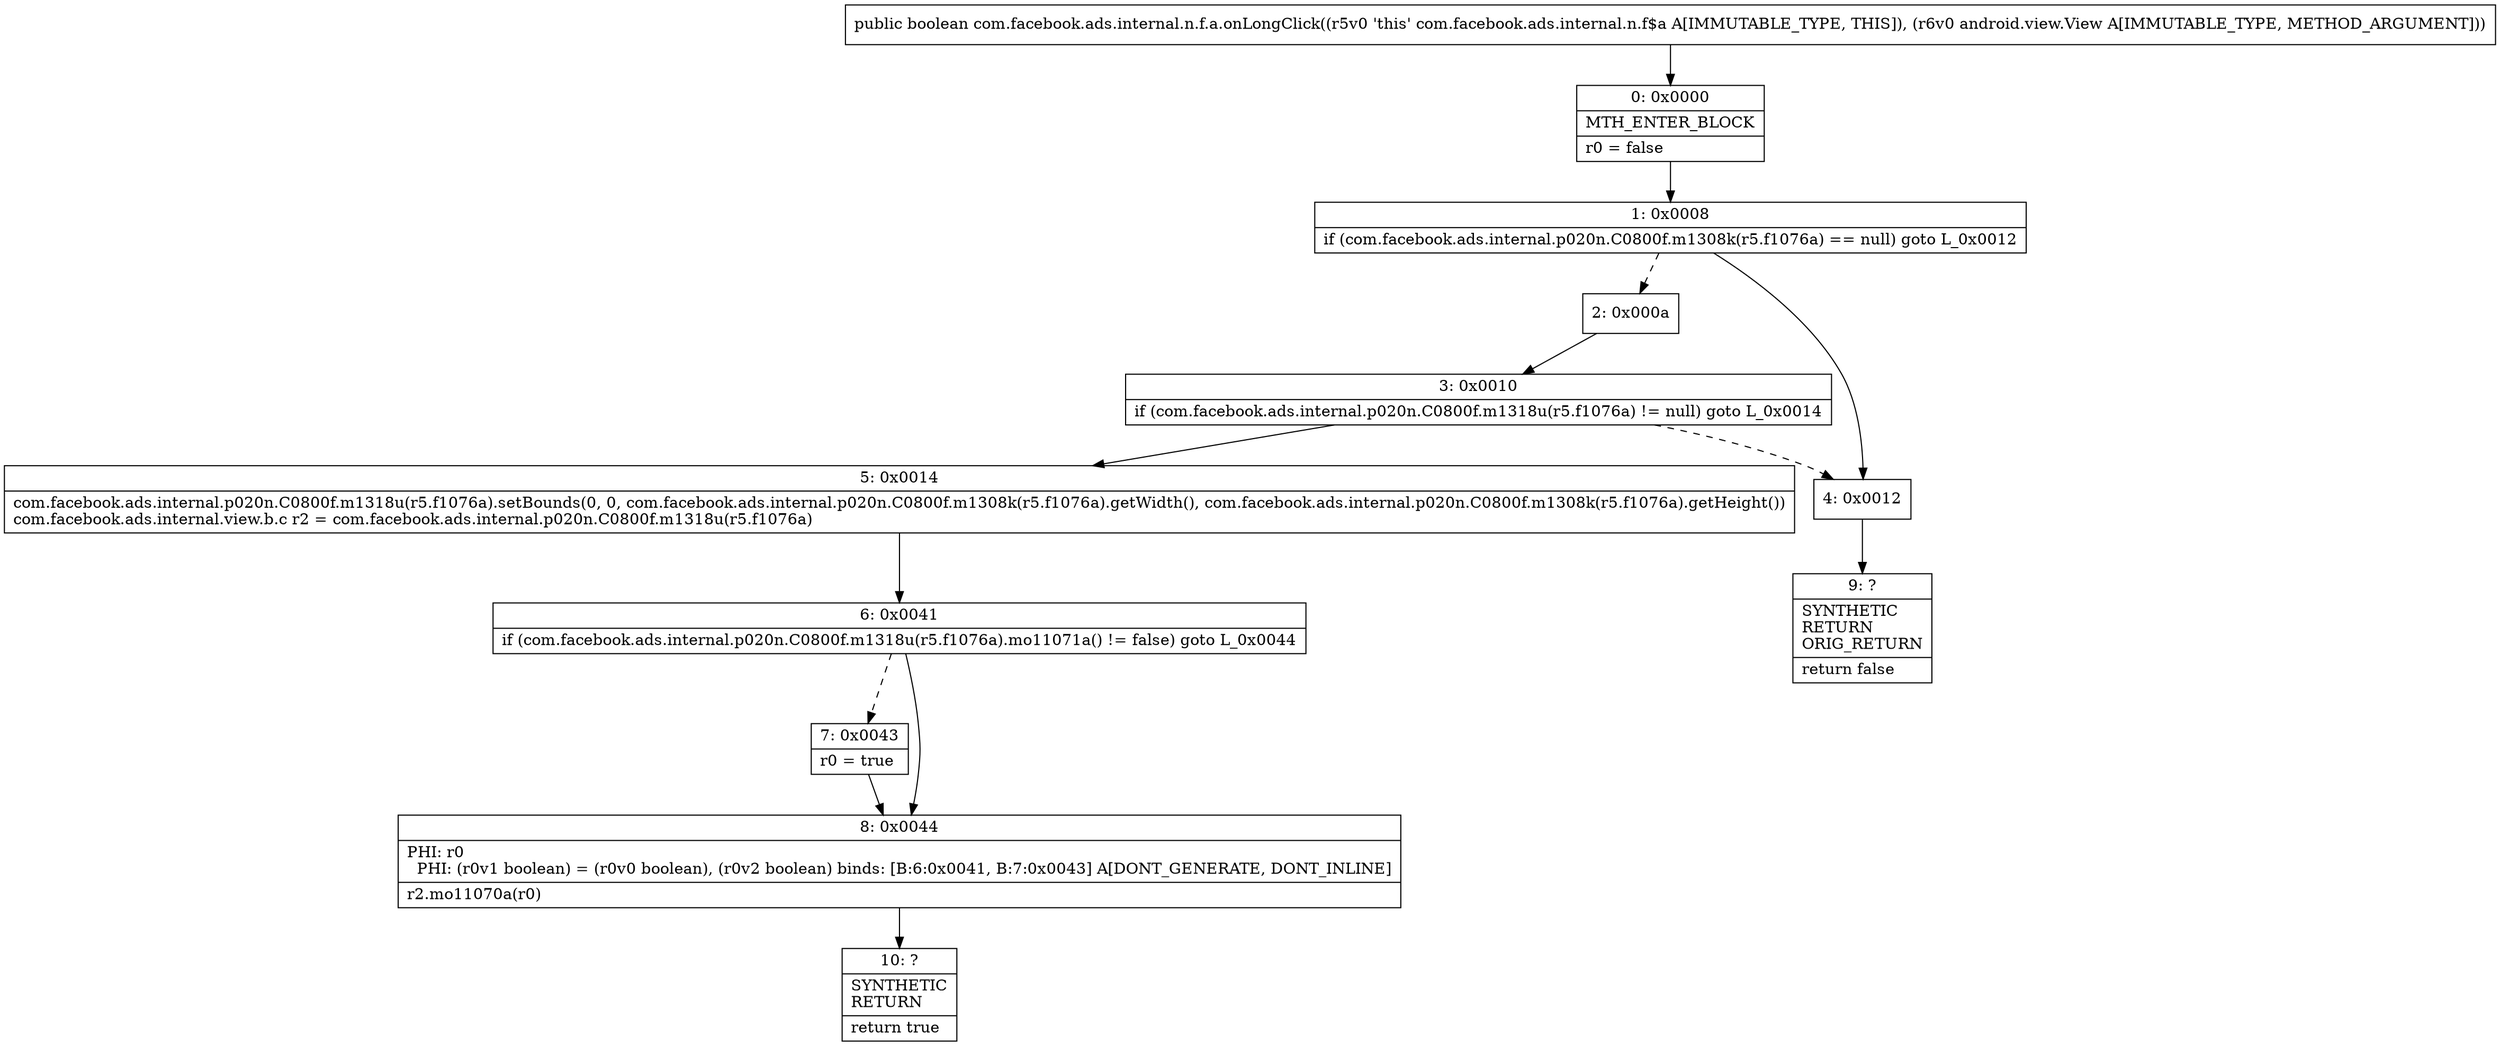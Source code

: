 digraph "CFG forcom.facebook.ads.internal.n.f.a.onLongClick(Landroid\/view\/View;)Z" {
Node_0 [shape=record,label="{0\:\ 0x0000|MTH_ENTER_BLOCK\l|r0 = false\l}"];
Node_1 [shape=record,label="{1\:\ 0x0008|if (com.facebook.ads.internal.p020n.C0800f.m1308k(r5.f1076a) == null) goto L_0x0012\l}"];
Node_2 [shape=record,label="{2\:\ 0x000a}"];
Node_3 [shape=record,label="{3\:\ 0x0010|if (com.facebook.ads.internal.p020n.C0800f.m1318u(r5.f1076a) != null) goto L_0x0014\l}"];
Node_4 [shape=record,label="{4\:\ 0x0012}"];
Node_5 [shape=record,label="{5\:\ 0x0014|com.facebook.ads.internal.p020n.C0800f.m1318u(r5.f1076a).setBounds(0, 0, com.facebook.ads.internal.p020n.C0800f.m1308k(r5.f1076a).getWidth(), com.facebook.ads.internal.p020n.C0800f.m1308k(r5.f1076a).getHeight())\lcom.facebook.ads.internal.view.b.c r2 = com.facebook.ads.internal.p020n.C0800f.m1318u(r5.f1076a)\l}"];
Node_6 [shape=record,label="{6\:\ 0x0041|if (com.facebook.ads.internal.p020n.C0800f.m1318u(r5.f1076a).mo11071a() != false) goto L_0x0044\l}"];
Node_7 [shape=record,label="{7\:\ 0x0043|r0 = true\l}"];
Node_8 [shape=record,label="{8\:\ 0x0044|PHI: r0 \l  PHI: (r0v1 boolean) = (r0v0 boolean), (r0v2 boolean) binds: [B:6:0x0041, B:7:0x0043] A[DONT_GENERATE, DONT_INLINE]\l|r2.mo11070a(r0)\l}"];
Node_9 [shape=record,label="{9\:\ ?|SYNTHETIC\lRETURN\lORIG_RETURN\l|return false\l}"];
Node_10 [shape=record,label="{10\:\ ?|SYNTHETIC\lRETURN\l|return true\l}"];
MethodNode[shape=record,label="{public boolean com.facebook.ads.internal.n.f.a.onLongClick((r5v0 'this' com.facebook.ads.internal.n.f$a A[IMMUTABLE_TYPE, THIS]), (r6v0 android.view.View A[IMMUTABLE_TYPE, METHOD_ARGUMENT])) }"];
MethodNode -> Node_0;
Node_0 -> Node_1;
Node_1 -> Node_2[style=dashed];
Node_1 -> Node_4;
Node_2 -> Node_3;
Node_3 -> Node_4[style=dashed];
Node_3 -> Node_5;
Node_4 -> Node_9;
Node_5 -> Node_6;
Node_6 -> Node_7[style=dashed];
Node_6 -> Node_8;
Node_7 -> Node_8;
Node_8 -> Node_10;
}

